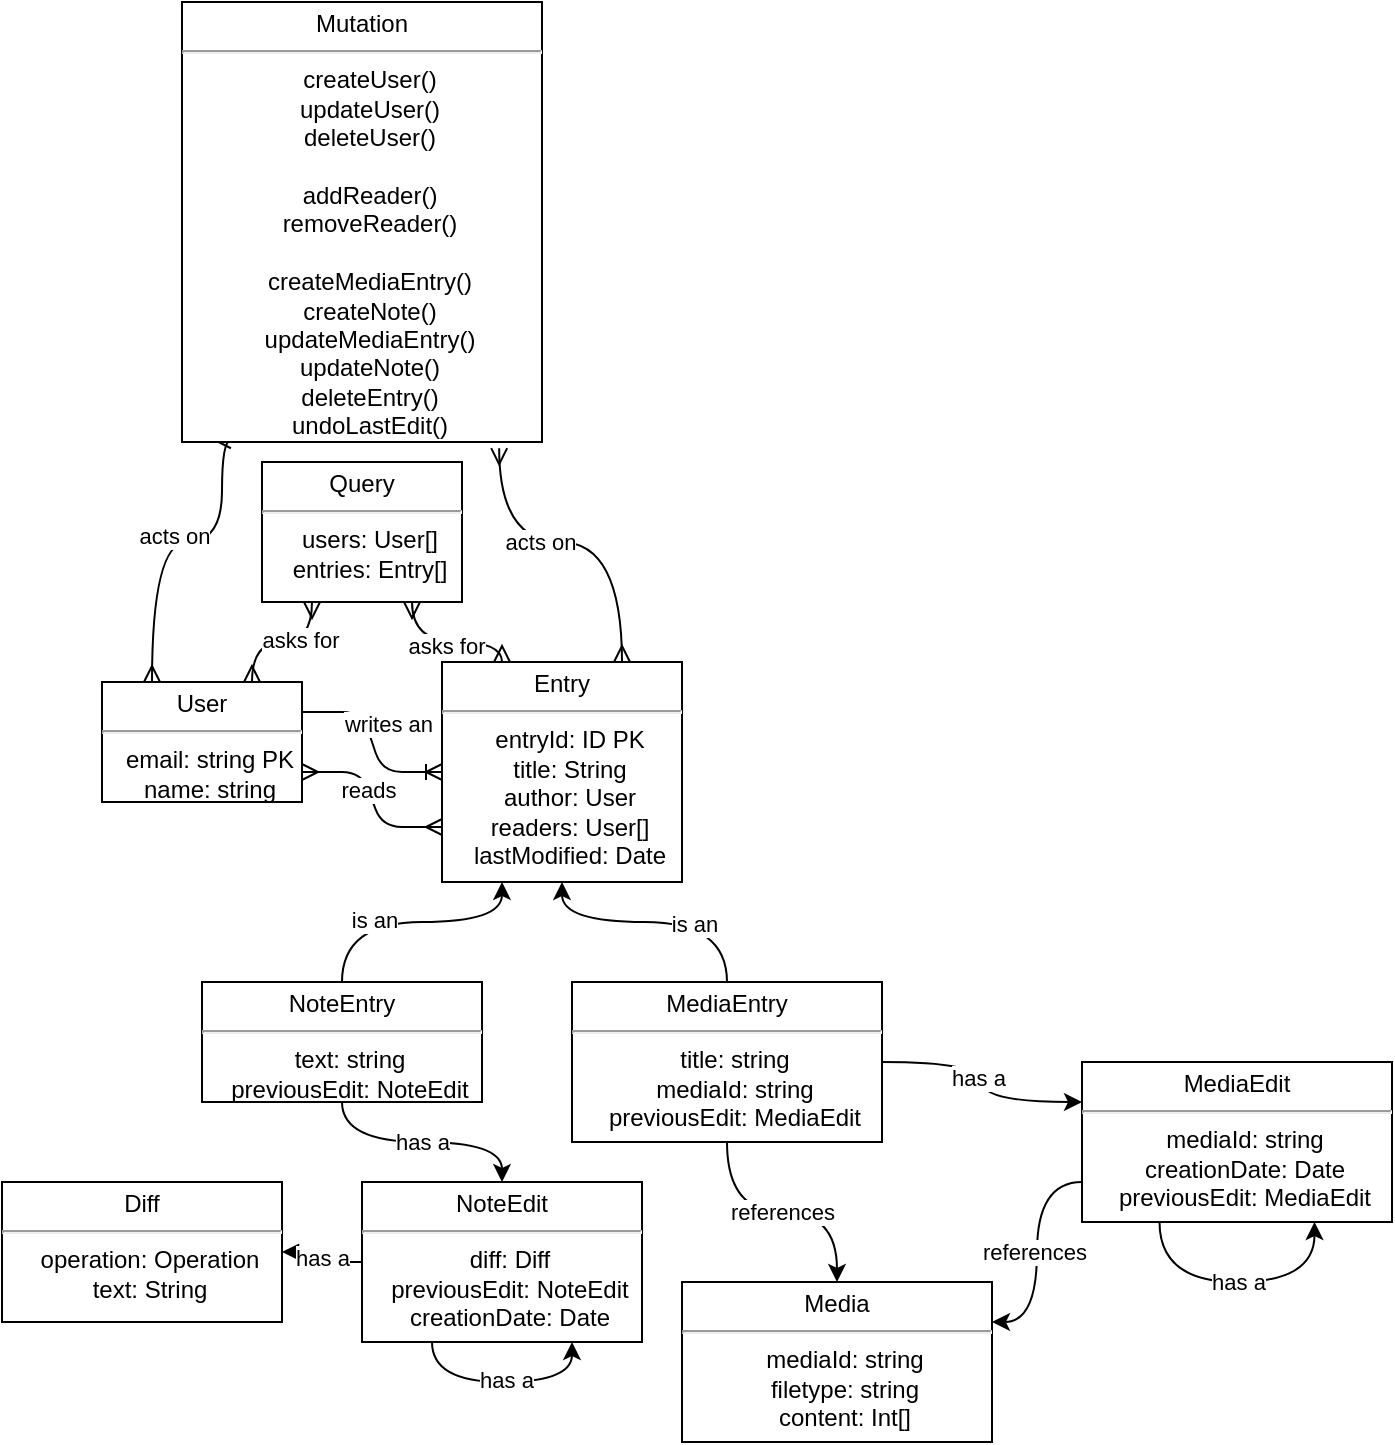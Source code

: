 <mxfile version="13.10.0" type="embed">
    <diagram id="gt8CelXLeLS75dI2BatV" name="Page-1">
        <mxGraphModel dx="627" dy="375" grid="1" gridSize="10" guides="1" tooltips="1" connect="1" arrows="1" fold="1" page="1" pageScale="1" pageWidth="850" pageHeight="1100" math="0" shadow="0">
            <root>
                <mxCell id="0"/>
                <mxCell id="1" parent="0"/>
                <mxCell id="10" value="&lt;p style=&quot;margin: 0px ; margin-top: 4px ; text-align: center&quot;&gt;User&lt;/p&gt;&lt;hr&gt;&lt;p style=&quot;margin: 0px ; margin-left: 8px ; text-align: center&quot;&gt;email: string PK&lt;/p&gt;&lt;p style=&quot;margin: 0px ; margin-left: 8px ; text-align: center&quot;&gt;name: string&lt;/p&gt;" style="shape=rect;html=1;overflow=fill;whiteSpace=wrap;align=center;" parent="1" vertex="1">
                    <mxGeometry x="90" y="410" width="100" height="60" as="geometry"/>
                </mxCell>
                <mxCell id="12" value="" style="edgeStyle=entityRelationEdgeStyle;fontSize=12;html=1;endArrow=ERoneToMany;exitX=1;exitY=0.25;exitDx=0;exitDy=0;entryX=0;entryY=0.5;entryDx=0;entryDy=0;" parent="1" source="10" target="13" edge="1">
                    <mxGeometry width="100" height="100" relative="1" as="geometry">
                        <mxPoint x="270" y="560" as="sourcePoint"/>
                        <mxPoint x="310" y="430" as="targetPoint"/>
                    </mxGeometry>
                </mxCell>
                <mxCell id="14" value="writes an" style="edgeLabel;html=1;align=center;verticalAlign=middle;resizable=0;points=[];" parent="12" vertex="1" connectable="0">
                    <mxGeometry x="-0.255" y="3" relative="1" as="geometry">
                        <mxPoint x="9" y="3" as="offset"/>
                    </mxGeometry>
                </mxCell>
                <mxCell id="13" value="&lt;p style=&quot;margin: 0px ; margin-top: 4px ; text-align: center&quot;&gt;Entry&lt;/p&gt;&lt;hr&gt;&lt;p style=&quot;margin: 0px ; margin-left: 8px ; text-align: center&quot;&gt;entryId: ID PK&lt;/p&gt;&lt;p style=&quot;margin: 0px ; margin-left: 8px ; text-align: center&quot;&gt;title: String&lt;/p&gt;&lt;p style=&quot;margin: 0px ; margin-left: 8px ; text-align: center&quot;&gt;author: User&lt;/p&gt;&lt;p style=&quot;margin: 0px ; margin-left: 8px ; text-align: center&quot;&gt;readers: User[]&lt;/p&gt;&lt;p style=&quot;margin: 0px ; margin-left: 8px ; text-align: center&quot;&gt;lastModified: Date&lt;/p&gt;&lt;p style=&quot;margin: 0px ; margin-left: 8px ; text-align: center&quot;&gt;&lt;br&gt;&lt;/p&gt;" style="shape=rect;html=1;overflow=fill;whiteSpace=wrap;align=center;" parent="1" vertex="1">
                    <mxGeometry x="260" y="400" width="120" height="110" as="geometry"/>
                </mxCell>
                <mxCell id="19" style="edgeStyle=orthogonalEdgeStyle;rounded=0;orthogonalLoop=1;jettySize=auto;html=1;entryX=0.25;entryY=1;entryDx=0;entryDy=0;curved=1;" parent="1" source="18" target="13" edge="1">
                    <mxGeometry relative="1" as="geometry">
                        <Array as="points">
                            <mxPoint x="210" y="530"/>
                            <mxPoint x="290" y="530"/>
                        </Array>
                    </mxGeometry>
                </mxCell>
                <mxCell id="20" value="is an" style="edgeLabel;html=1;align=center;verticalAlign=middle;resizable=0;points=[];" parent="19" vertex="1" connectable="0">
                    <mxGeometry x="-0.294" y="1" relative="1" as="geometry">
                        <mxPoint as="offset"/>
                    </mxGeometry>
                </mxCell>
                <mxCell id="26" value="has a" style="edgeStyle=orthogonalEdgeStyle;rounded=0;orthogonalLoop=1;jettySize=auto;html=1;curved=1;endArrow=classic;endFill=1;" parent="1" source="18" target="24" edge="1">
                    <mxGeometry relative="1" as="geometry"/>
                </mxCell>
                <mxCell id="18" value="&lt;p style=&quot;margin: 0px ; margin-top: 4px ; text-align: center&quot;&gt;NoteEntry&lt;/p&gt;&lt;hr&gt;&lt;p style=&quot;margin: 0px ; margin-left: 8px ; text-align: center&quot;&gt;text: string&lt;/p&gt;&lt;p style=&quot;margin: 0px ; margin-left: 8px ; text-align: center&quot;&gt;previousEdit: NoteEdit&lt;/p&gt;&lt;p style=&quot;margin: 0px ; margin-left: 8px ; text-align: center&quot;&gt;&lt;br&gt;&lt;/p&gt;" style="shape=rect;html=1;overflow=fill;whiteSpace=wrap;align=center;" parent="1" vertex="1">
                    <mxGeometry x="140" y="560" width="140" height="60" as="geometry"/>
                </mxCell>
                <mxCell id="54" value="references" style="edgeStyle=orthogonalEdgeStyle;curved=1;rounded=0;orthogonalLoop=1;jettySize=auto;html=1;startArrow=none;startFill=0;endArrow=classic;endFill=1;entryX=0.5;entryY=0;entryDx=0;entryDy=0;" parent="1" source="21" target="55" edge="1">
                    <mxGeometry relative="1" as="geometry">
                        <mxPoint x="440" y="670" as="targetPoint"/>
                    </mxGeometry>
                </mxCell>
                <mxCell id="56" style="edgeStyle=orthogonalEdgeStyle;rounded=0;orthogonalLoop=1;jettySize=auto;html=1;curved=1;entryX=0;entryY=0.25;entryDx=0;entryDy=0;" parent="1" source="21" target="57" edge="1">
                    <mxGeometry relative="1" as="geometry">
                        <mxPoint x="560" y="620" as="targetPoint"/>
                    </mxGeometry>
                </mxCell>
                <mxCell id="58" value="has a" style="edgeLabel;html=1;align=center;verticalAlign=middle;resizable=0;points=[];" parent="56" vertex="1" connectable="0">
                    <mxGeometry x="-0.044" y="-2" relative="1" as="geometry">
                        <mxPoint as="offset"/>
                    </mxGeometry>
                </mxCell>
                <mxCell id="21" value="&lt;p style=&quot;margin: 0px ; margin-top: 4px ; text-align: center&quot;&gt;MediaEntry&lt;/p&gt;&lt;hr&gt;&lt;p style=&quot;margin: 0px ; margin-left: 8px ; text-align: center&quot;&gt;title: string&lt;br&gt;&lt;/p&gt;&lt;p style=&quot;margin: 0px ; margin-left: 8px ; text-align: center&quot;&gt;mediaId: string&lt;/p&gt;&lt;p style=&quot;margin: 0px ; margin-left: 8px ; text-align: center&quot;&gt;previousEdit: MediaEdit&lt;/p&gt;&lt;p style=&quot;margin: 0px ; margin-left: 8px ; text-align: center&quot;&gt;&lt;br&gt;&lt;/p&gt;" style="shape=rect;html=1;overflow=fill;whiteSpace=wrap;align=center;" parent="1" vertex="1">
                    <mxGeometry x="325" y="560" width="155" height="80" as="geometry"/>
                </mxCell>
                <mxCell id="35" value="has a" style="edgeStyle=orthogonalEdgeStyle;curved=1;rounded=0;orthogonalLoop=1;jettySize=auto;html=1;entryX=1;entryY=0.5;entryDx=0;entryDy=0;endArrow=block;endFill=1;" parent="1" source="24" target="34" edge="1">
                    <mxGeometry relative="1" as="geometry"/>
                </mxCell>
                <mxCell id="24" value="&lt;p style=&quot;margin: 0px ; margin-top: 4px ; text-align: center&quot;&gt;NoteEdit&lt;/p&gt;&lt;hr&gt;&lt;p style=&quot;margin: 0px ; margin-left: 8px ; text-align: center&quot;&gt;diff: Diff&lt;/p&gt;&lt;p style=&quot;margin: 0px ; margin-left: 8px ; text-align: center&quot;&gt;previousEdit: NoteEdit&lt;/p&gt;&lt;p style=&quot;margin: 0px ; margin-left: 8px ; text-align: center&quot;&gt;creation&lt;span&gt;Date: Date&lt;/span&gt;&lt;/p&gt;" style="shape=rect;html=1;overflow=fill;whiteSpace=wrap;align=center;" parent="1" vertex="1">
                    <mxGeometry x="220" y="660" width="140" height="80" as="geometry"/>
                </mxCell>
                <mxCell id="27" style="edgeStyle=orthogonalEdgeStyle;curved=1;rounded=0;orthogonalLoop=1;jettySize=auto;html=1;exitX=0.25;exitY=1;exitDx=0;exitDy=0;entryX=0.75;entryY=1;entryDx=0;entryDy=0;endArrow=classic;endFill=1;" parent="1" source="24" target="24" edge="1">
                    <mxGeometry relative="1" as="geometry">
                        <Array as="points">
                            <mxPoint x="255" y="760"/>
                            <mxPoint x="325" y="760"/>
                        </Array>
                    </mxGeometry>
                </mxCell>
                <mxCell id="28" value="has a" style="edgeLabel;html=1;align=center;verticalAlign=middle;resizable=0;points=[];" parent="27" vertex="1" connectable="0">
                    <mxGeometry x="-0.207" y="1" relative="1" as="geometry">
                        <mxPoint x="13.33" as="offset"/>
                    </mxGeometry>
                </mxCell>
                <mxCell id="30" value="" style="edgeStyle=entityRelationEdgeStyle;fontSize=12;html=1;endArrow=ERmany;startArrow=ERmany;exitX=1;exitY=0.75;exitDx=0;exitDy=0;entryX=0;entryY=0.75;entryDx=0;entryDy=0;" parent="1" source="10" target="13" edge="1">
                    <mxGeometry width="100" height="100" relative="1" as="geometry">
                        <mxPoint x="210" y="460" as="sourcePoint"/>
                        <mxPoint x="310" y="360" as="targetPoint"/>
                    </mxGeometry>
                </mxCell>
                <mxCell id="31" value="reads" style="edgeLabel;html=1;align=center;verticalAlign=middle;resizable=0;points=[];" parent="30" vertex="1" connectable="0">
                    <mxGeometry x="-0.114" relative="1" as="geometry">
                        <mxPoint as="offset"/>
                    </mxGeometry>
                </mxCell>
                <mxCell id="32" style="edgeStyle=orthogonalEdgeStyle;rounded=0;orthogonalLoop=1;jettySize=auto;html=1;entryX=0.5;entryY=1;entryDx=0;entryDy=0;curved=1;exitX=0.5;exitY=0;exitDx=0;exitDy=0;" parent="1" source="21" target="13" edge="1">
                    <mxGeometry relative="1" as="geometry">
                        <mxPoint x="380" y="560" as="sourcePoint"/>
                        <mxPoint x="530" y="490" as="targetPoint"/>
                        <Array as="points">
                            <mxPoint x="403" y="530"/>
                            <mxPoint x="320" y="530"/>
                        </Array>
                    </mxGeometry>
                </mxCell>
                <mxCell id="33" value="is an" style="edgeLabel;html=1;align=center;verticalAlign=middle;resizable=0;points=[];" parent="32" vertex="1" connectable="0">
                    <mxGeometry x="-0.294" y="1" relative="1" as="geometry">
                        <mxPoint as="offset"/>
                    </mxGeometry>
                </mxCell>
                <mxCell id="34" value="&lt;p style=&quot;margin: 0px ; margin-top: 4px ; text-align: center&quot;&gt;Diff&lt;/p&gt;&lt;hr&gt;&lt;p style=&quot;margin: 0px ; margin-left: 8px ; text-align: center&quot;&gt;&lt;span&gt;operation: Operation&lt;/span&gt;&lt;/p&gt;&lt;p style=&quot;margin: 0px ; margin-left: 8px ; text-align: center&quot;&gt;&lt;span&gt;text: String&lt;/span&gt;&lt;/p&gt;" style="shape=rect;html=1;overflow=fill;whiteSpace=wrap;align=center;" parent="1" vertex="1">
                    <mxGeometry x="40" y="660" width="140" height="70" as="geometry"/>
                </mxCell>
                <mxCell id="43" style="edgeStyle=orthogonalEdgeStyle;curved=1;rounded=0;orthogonalLoop=1;jettySize=auto;html=1;entryX=0.75;entryY=0;entryDx=0;entryDy=0;endArrow=ERmany;endFill=0;startArrow=ERmany;startFill=0;exitX=0.25;exitY=1;exitDx=0;exitDy=0;" parent="1" source="36" target="10" edge="1">
                    <mxGeometry relative="1" as="geometry">
                        <mxPoint x="195" y="390" as="sourcePoint"/>
                        <Array as="points">
                            <mxPoint x="195" y="390"/>
                            <mxPoint x="165" y="390"/>
                        </Array>
                    </mxGeometry>
                </mxCell>
                <mxCell id="44" value="asks for" style="edgeLabel;html=1;align=center;verticalAlign=middle;resizable=0;points=[];" parent="43" vertex="1" connectable="0">
                    <mxGeometry x="-0.251" y="-1" relative="1" as="geometry">
                        <mxPoint as="offset"/>
                    </mxGeometry>
                </mxCell>
                <mxCell id="45" style="edgeStyle=orthogonalEdgeStyle;curved=1;rounded=0;orthogonalLoop=1;jettySize=auto;html=1;exitX=0.75;exitY=1;exitDx=0;exitDy=0;entryX=0.25;entryY=0;entryDx=0;entryDy=0;startArrow=ERmany;startFill=0;endArrow=ERmany;endFill=0;" parent="1" source="36" target="13" edge="1">
                    <mxGeometry relative="1" as="geometry">
                        <Array as="points">
                            <mxPoint x="245" y="390"/>
                            <mxPoint x="290" y="390"/>
                        </Array>
                    </mxGeometry>
                </mxCell>
                <mxCell id="53" value="asks for" style="edgeLabel;html=1;align=center;verticalAlign=middle;resizable=0;points=[];" parent="45" vertex="1" connectable="0">
                    <mxGeometry x="-0.016" y="-2" relative="1" as="geometry">
                        <mxPoint as="offset"/>
                    </mxGeometry>
                </mxCell>
                <mxCell id="36" value="&lt;p style=&quot;margin: 0px ; margin-top: 4px ; text-align: center&quot;&gt;Query&lt;/p&gt;&lt;hr&gt;&lt;p style=&quot;margin: 0px ; margin-left: 8px ; text-align: center&quot;&gt;users: User[]&lt;/p&gt;&lt;p style=&quot;margin: 0px ; margin-left: 8px ; text-align: center&quot;&gt;entries: Entry[]&lt;/p&gt;" style="shape=rect;html=1;overflow=fill;whiteSpace=wrap;align=center;" parent="1" vertex="1">
                    <mxGeometry x="170" y="300" width="100" height="70" as="geometry"/>
                </mxCell>
                <mxCell id="49" style="edgeStyle=orthogonalEdgeStyle;curved=1;rounded=0;orthogonalLoop=1;jettySize=auto;html=1;exitX=0.136;exitY=0.996;exitDx=0;exitDy=0;startArrow=ERmany;startFill=0;endArrow=ERmany;endFill=0;entryX=0.25;entryY=0;entryDx=0;entryDy=0;exitPerimeter=0;" parent="1" source="48" target="10" edge="1">
                    <mxGeometry relative="1" as="geometry">
                        <mxPoint x="110" y="350" as="targetPoint"/>
                        <Array as="points">
                            <mxPoint x="150" y="289"/>
                            <mxPoint x="150" y="340"/>
                            <mxPoint x="115" y="340"/>
                        </Array>
                    </mxGeometry>
                </mxCell>
                <mxCell id="52" value="acts on" style="edgeLabel;html=1;align=center;verticalAlign=middle;resizable=0;points=[];" parent="49" vertex="1" connectable="0">
                    <mxGeometry x="-0.01" y="-3" relative="1" as="geometry">
                        <mxPoint as="offset"/>
                    </mxGeometry>
                </mxCell>
                <mxCell id="50" style="edgeStyle=orthogonalEdgeStyle;curved=1;rounded=0;orthogonalLoop=1;jettySize=auto;html=1;exitX=0.881;exitY=1.014;exitDx=0;exitDy=0;entryX=0.75;entryY=0;entryDx=0;entryDy=0;startArrow=ERmany;startFill=0;endArrow=ERmany;endFill=0;exitPerimeter=0;" parent="1" source="48" target="13" edge="1">
                    <mxGeometry relative="1" as="geometry">
                        <Array as="points">
                            <mxPoint x="289" y="340"/>
                            <mxPoint x="350" y="340"/>
                        </Array>
                    </mxGeometry>
                </mxCell>
                <mxCell id="51" value="acts on" style="edgeLabel;html=1;align=center;verticalAlign=middle;resizable=0;points=[];" parent="50" vertex="1" connectable="0">
                    <mxGeometry x="-0.203" relative="1" as="geometry">
                        <mxPoint as="offset"/>
                    </mxGeometry>
                </mxCell>
                <mxCell id="48" value="&lt;p style=&quot;margin: 0px ; margin-top: 4px ; text-align: center&quot;&gt;Mutation&lt;/p&gt;&lt;hr&gt;&lt;p style=&quot;margin: 0px ; margin-left: 8px ; text-align: center&quot;&gt;createUser()&lt;/p&gt;&lt;p style=&quot;margin: 0px ; margin-left: 8px ; text-align: center&quot;&gt;updateUser()&lt;/p&gt;&lt;p style=&quot;margin: 0px ; margin-left: 8px ; text-align: center&quot;&gt;deleteUser()&lt;/p&gt;&lt;p style=&quot;margin: 0px ; margin-left: 8px ; text-align: center&quot;&gt;&lt;br&gt;&lt;/p&gt;&lt;p style=&quot;margin: 0px ; margin-left: 8px ; text-align: center&quot;&gt;addReader()&lt;/p&gt;&lt;p style=&quot;margin: 0px ; margin-left: 8px ; text-align: center&quot;&gt;removeReader()&lt;/p&gt;&lt;p style=&quot;margin: 0px ; margin-left: 8px ; text-align: center&quot;&gt;&lt;br&gt;&lt;/p&gt;&lt;p style=&quot;margin: 0px ; margin-left: 8px ; text-align: center&quot;&gt;createMediaEntry()&lt;/p&gt;&lt;p style=&quot;margin: 0px ; margin-left: 8px ; text-align: center&quot;&gt;createNote()&lt;/p&gt;&lt;p style=&quot;margin: 0px ; margin-left: 8px ; text-align: center&quot;&gt;updateMediaEntry()&lt;/p&gt;&lt;p style=&quot;margin: 0px ; margin-left: 8px ; text-align: center&quot;&gt;updateNote()&lt;br&gt;deleteEntry()&lt;/p&gt;&lt;p style=&quot;margin: 0px ; margin-left: 8px ; text-align: center&quot;&gt;undoLastEdit()&lt;/p&gt;&lt;p style=&quot;margin: 0px ; margin-left: 8px ; text-align: center&quot;&gt;&lt;br&gt;&lt;/p&gt;" style="shape=rect;html=1;overflow=fill;whiteSpace=wrap;align=center;" parent="1" vertex="1">
                    <mxGeometry x="130" y="70" width="180" height="220" as="geometry"/>
                </mxCell>
                <mxCell id="55" value="&lt;p style=&quot;margin: 0px ; margin-top: 4px ; text-align: center&quot;&gt;Media&lt;/p&gt;&lt;hr&gt;&lt;p style=&quot;margin: 0px ; margin-left: 8px ; text-align: center&quot;&gt;mediaId: string&lt;/p&gt;&lt;p style=&quot;margin: 0px ; margin-left: 8px ; text-align: center&quot;&gt;filetype: string&lt;br&gt;&lt;/p&gt;&lt;p style=&quot;margin: 0px ; margin-left: 8px ; text-align: center&quot;&gt;content: Int[]&lt;/p&gt;&lt;p style=&quot;margin: 0px ; margin-left: 8px ; text-align: center&quot;&gt;&lt;br&gt;&lt;/p&gt;" style="shape=rect;html=1;overflow=fill;whiteSpace=wrap;align=center;" parent="1" vertex="1">
                    <mxGeometry x="380" y="710" width="155" height="80" as="geometry"/>
                </mxCell>
                <mxCell id="61" style="edgeStyle=orthogonalEdgeStyle;curved=1;rounded=0;orthogonalLoop=1;jettySize=auto;html=1;exitX=0;exitY=0.75;exitDx=0;exitDy=0;entryX=1;entryY=0.25;entryDx=0;entryDy=0;" parent="1" source="57" target="55" edge="1">
                    <mxGeometry relative="1" as="geometry"/>
                </mxCell>
                <mxCell id="62" value="references" style="edgeLabel;html=1;align=center;verticalAlign=middle;resizable=0;points=[];" parent="61" vertex="1" connectable="0">
                    <mxGeometry x="0.217" y="-2" relative="1" as="geometry">
                        <mxPoint y="-13" as="offset"/>
                    </mxGeometry>
                </mxCell>
                <mxCell id="57" value="&lt;p style=&quot;margin: 0px ; margin-top: 4px ; text-align: center&quot;&gt;MediaEdit&lt;/p&gt;&lt;hr&gt;&lt;p style=&quot;margin: 0px ; margin-left: 8px ; text-align: center&quot;&gt;mediaId: string&lt;/p&gt;&lt;p style=&quot;margin: 0px ; margin-left: 8px ; text-align: center&quot;&gt;creation&lt;span&gt;Date: Date&lt;/span&gt;&lt;/p&gt;&lt;p style=&quot;margin: 0px ; margin-left: 8px ; text-align: center&quot;&gt;previousEdit: MediaEdit&lt;/p&gt;&lt;p style=&quot;margin: 0px ; margin-left: 8px ; text-align: center&quot;&gt;&lt;br&gt;&lt;/p&gt;" style="shape=rect;html=1;overflow=fill;whiteSpace=wrap;align=center;" parent="1" vertex="1">
                    <mxGeometry x="580" y="600" width="155" height="80" as="geometry"/>
                </mxCell>
                <mxCell id="59" style="edgeStyle=orthogonalEdgeStyle;curved=1;rounded=0;orthogonalLoop=1;jettySize=auto;html=1;entryX=0.75;entryY=1;entryDx=0;entryDy=0;exitX=0.25;exitY=1;exitDx=0;exitDy=0;" parent="1" source="57" target="57" edge="1">
                    <mxGeometry relative="1" as="geometry">
                        <mxPoint x="598.76" y="700" as="sourcePoint"/>
                        <mxPoint x="676.26" y="700" as="targetPoint"/>
                        <Array as="points">
                            <mxPoint x="619" y="710"/>
                            <mxPoint x="696" y="710"/>
                        </Array>
                    </mxGeometry>
                </mxCell>
                <mxCell id="60" value="has a" style="edgeLabel;html=1;align=center;verticalAlign=middle;resizable=0;points=[];" parent="59" vertex="1" connectable="0">
                    <mxGeometry x="-0.185" y="2" relative="1" as="geometry">
                        <mxPoint x="12.7" y="2" as="offset"/>
                    </mxGeometry>
                </mxCell>
            </root>
        </mxGraphModel>
    </diagram>
</mxfile>